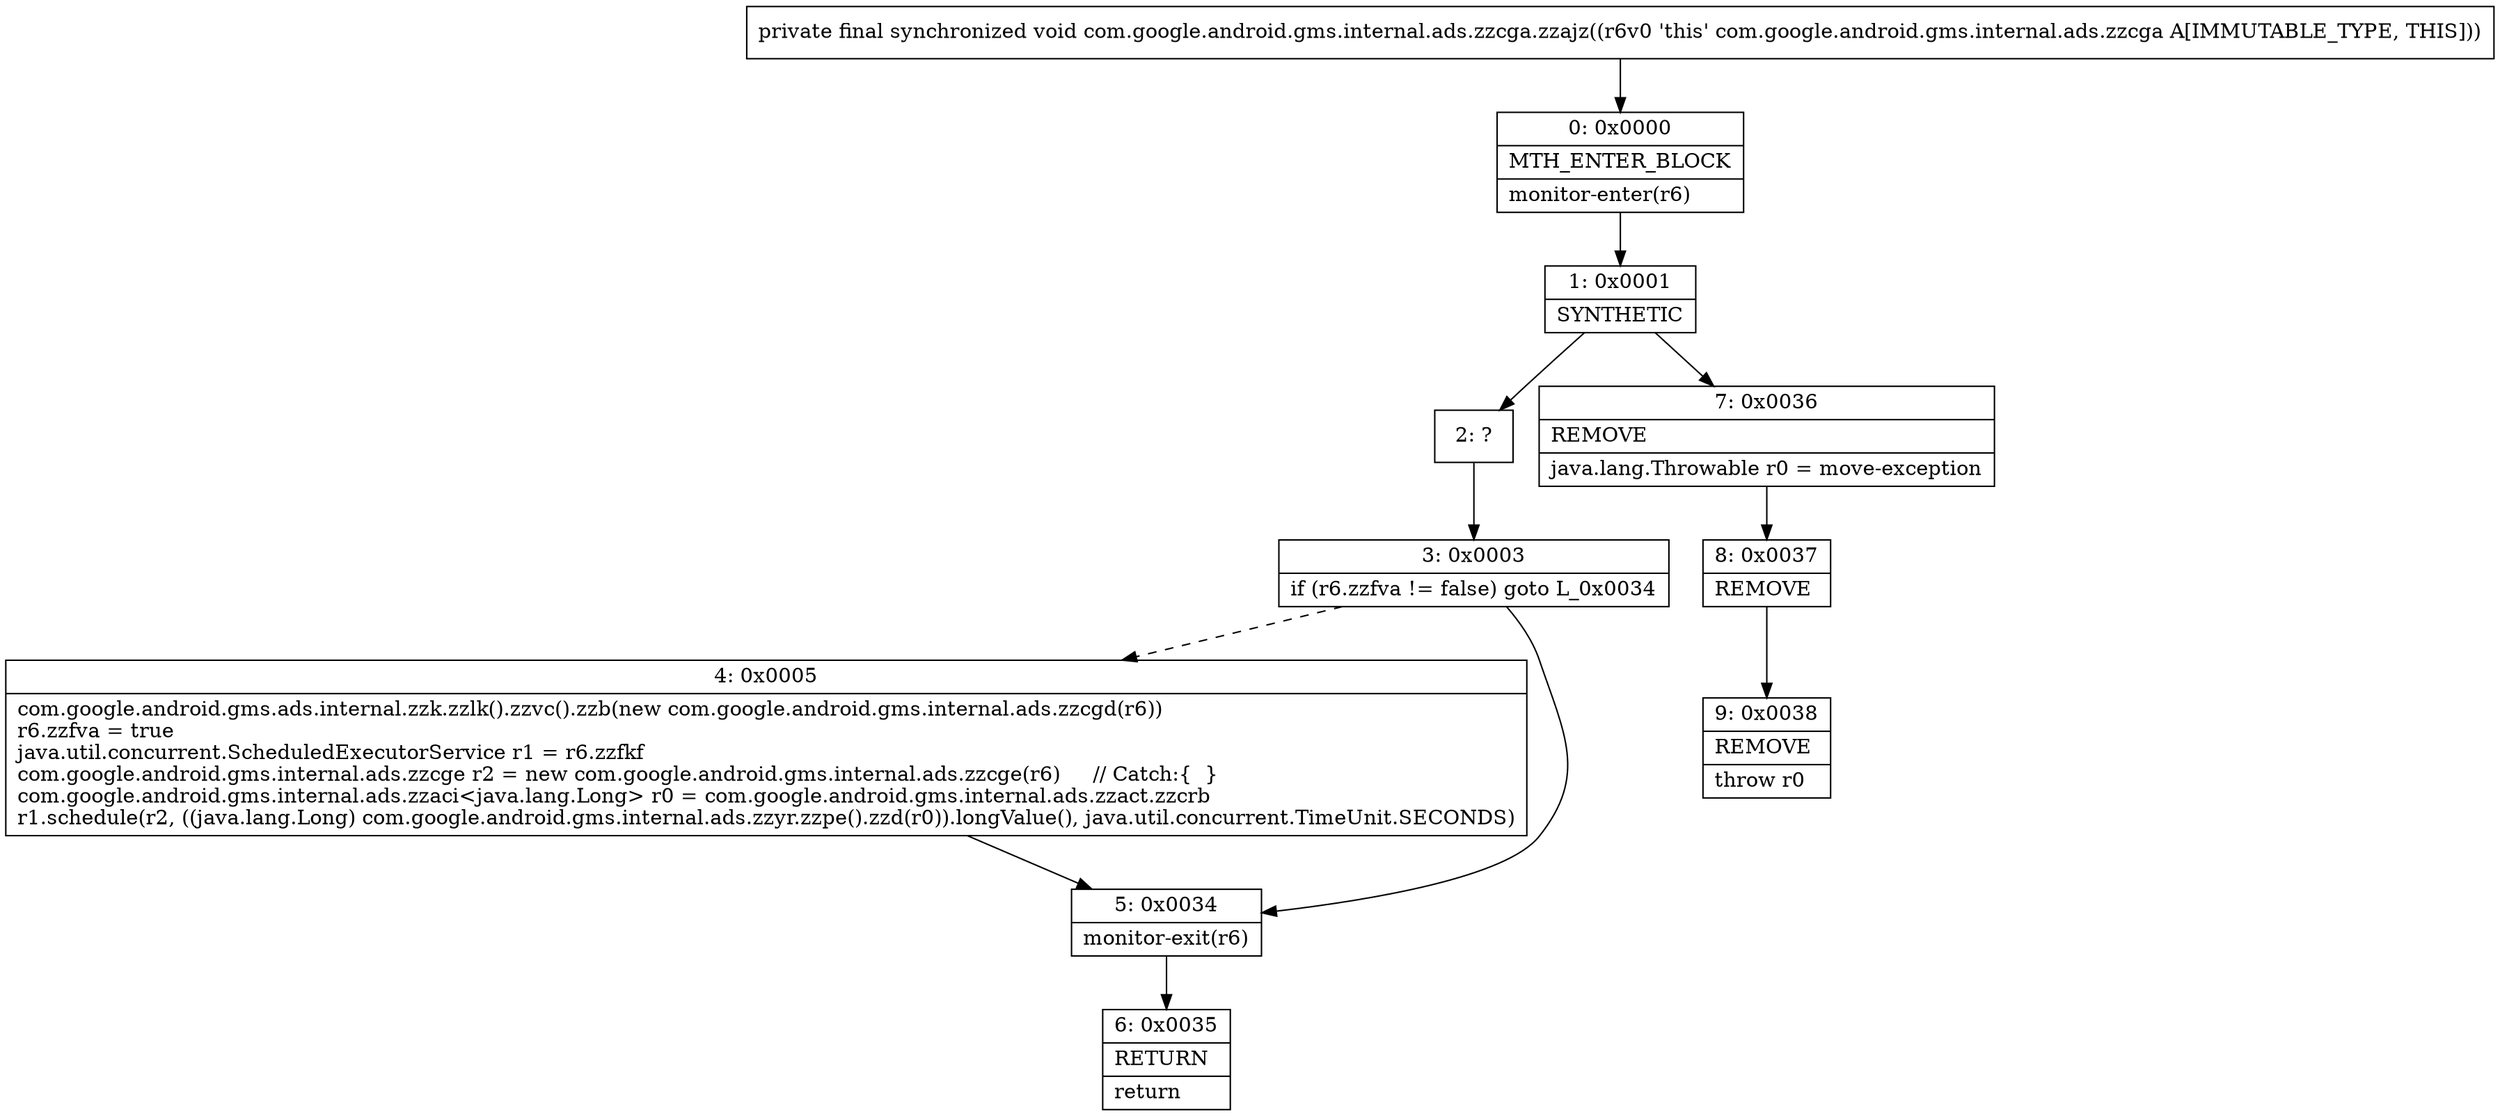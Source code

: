 digraph "CFG forcom.google.android.gms.internal.ads.zzcga.zzajz()V" {
Node_0 [shape=record,label="{0\:\ 0x0000|MTH_ENTER_BLOCK\l|monitor\-enter(r6)\l}"];
Node_1 [shape=record,label="{1\:\ 0x0001|SYNTHETIC\l}"];
Node_2 [shape=record,label="{2\:\ ?}"];
Node_3 [shape=record,label="{3\:\ 0x0003|if (r6.zzfva != false) goto L_0x0034\l}"];
Node_4 [shape=record,label="{4\:\ 0x0005|com.google.android.gms.ads.internal.zzk.zzlk().zzvc().zzb(new com.google.android.gms.internal.ads.zzcgd(r6))\lr6.zzfva = true\ljava.util.concurrent.ScheduledExecutorService r1 = r6.zzfkf\lcom.google.android.gms.internal.ads.zzcge r2 = new com.google.android.gms.internal.ads.zzcge(r6)     \/\/ Catch:\{  \}\lcom.google.android.gms.internal.ads.zzaci\<java.lang.Long\> r0 = com.google.android.gms.internal.ads.zzact.zzcrb\lr1.schedule(r2, ((java.lang.Long) com.google.android.gms.internal.ads.zzyr.zzpe().zzd(r0)).longValue(), java.util.concurrent.TimeUnit.SECONDS)\l}"];
Node_5 [shape=record,label="{5\:\ 0x0034|monitor\-exit(r6)\l}"];
Node_6 [shape=record,label="{6\:\ 0x0035|RETURN\l|return\l}"];
Node_7 [shape=record,label="{7\:\ 0x0036|REMOVE\l|java.lang.Throwable r0 = move\-exception\l}"];
Node_8 [shape=record,label="{8\:\ 0x0037|REMOVE\l}"];
Node_9 [shape=record,label="{9\:\ 0x0038|REMOVE\l|throw r0\l}"];
MethodNode[shape=record,label="{private final synchronized void com.google.android.gms.internal.ads.zzcga.zzajz((r6v0 'this' com.google.android.gms.internal.ads.zzcga A[IMMUTABLE_TYPE, THIS])) }"];
MethodNode -> Node_0;
Node_0 -> Node_1;
Node_1 -> Node_2;
Node_1 -> Node_7;
Node_2 -> Node_3;
Node_3 -> Node_4[style=dashed];
Node_3 -> Node_5;
Node_4 -> Node_5;
Node_5 -> Node_6;
Node_7 -> Node_8;
Node_8 -> Node_9;
}


